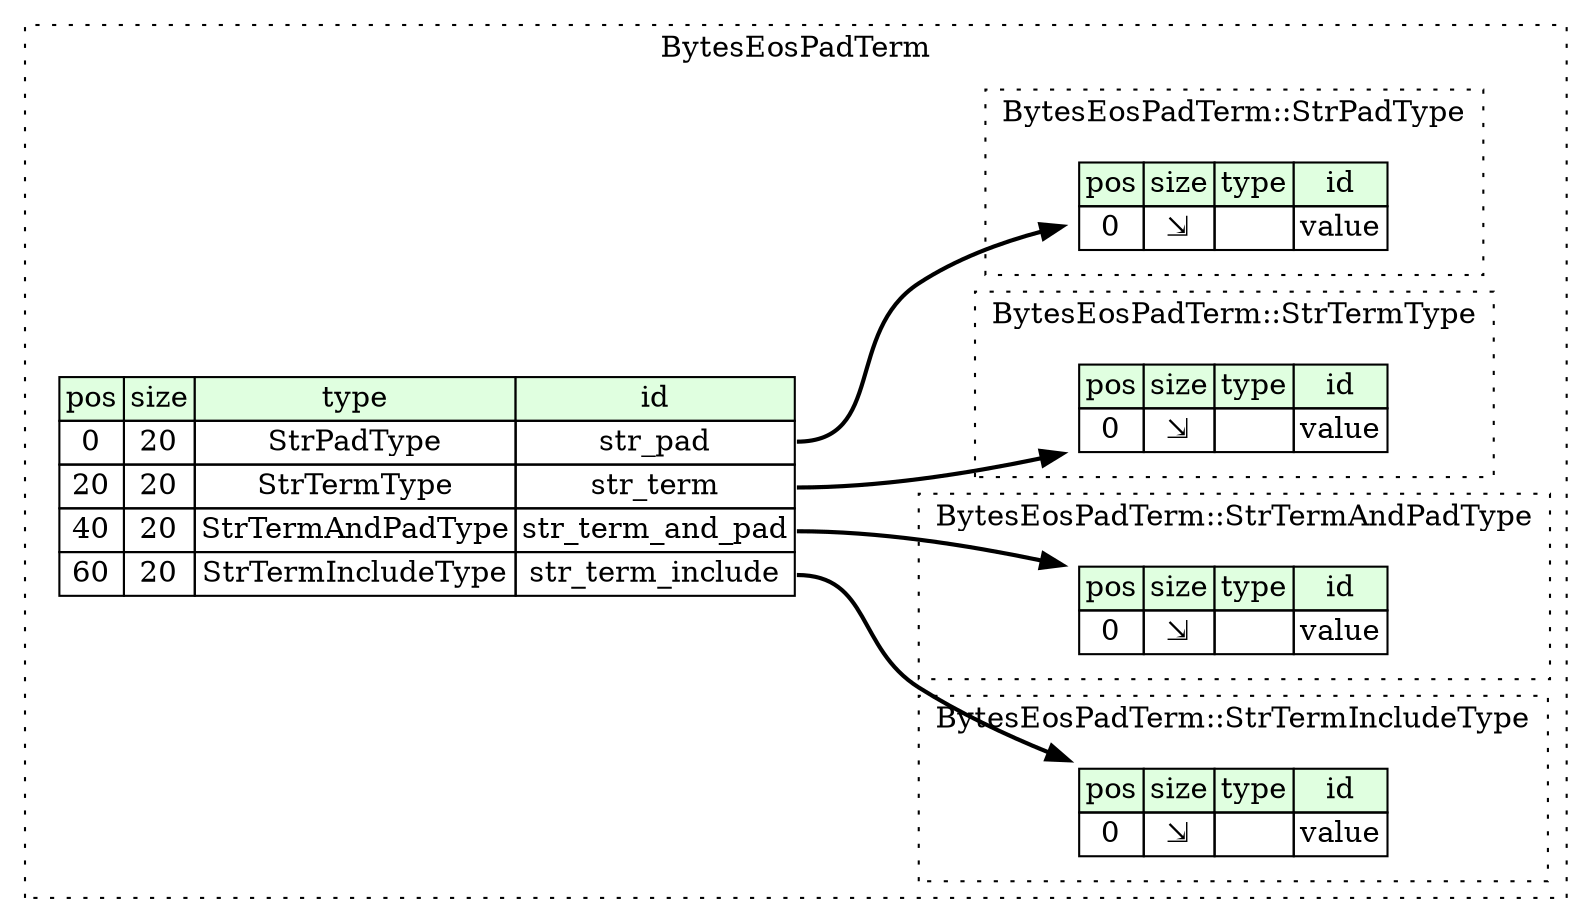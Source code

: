 digraph {
	rankdir=LR;
	node [shape=plaintext];
	subgraph cluster__bytes_eos_pad_term {
		label="BytesEosPadTerm";
		graph[style=dotted];

		bytes_eos_pad_term__seq [label=<<TABLE BORDER="0" CELLBORDER="1" CELLSPACING="0">
			<TR><TD BGCOLOR="#E0FFE0">pos</TD><TD BGCOLOR="#E0FFE0">size</TD><TD BGCOLOR="#E0FFE0">type</TD><TD BGCOLOR="#E0FFE0">id</TD></TR>
			<TR><TD PORT="str_pad_pos">0</TD><TD PORT="str_pad_size">20</TD><TD>StrPadType</TD><TD PORT="str_pad_type">str_pad</TD></TR>
			<TR><TD PORT="str_term_pos">20</TD><TD PORT="str_term_size">20</TD><TD>StrTermType</TD><TD PORT="str_term_type">str_term</TD></TR>
			<TR><TD PORT="str_term_and_pad_pos">40</TD><TD PORT="str_term_and_pad_size">20</TD><TD>StrTermAndPadType</TD><TD PORT="str_term_and_pad_type">str_term_and_pad</TD></TR>
			<TR><TD PORT="str_term_include_pos">60</TD><TD PORT="str_term_include_size">20</TD><TD>StrTermIncludeType</TD><TD PORT="str_term_include_type">str_term_include</TD></TR>
		</TABLE>>];
		subgraph cluster__str_pad_type {
			label="BytesEosPadTerm::StrPadType";
			graph[style=dotted];

			str_pad_type__seq [label=<<TABLE BORDER="0" CELLBORDER="1" CELLSPACING="0">
				<TR><TD BGCOLOR="#E0FFE0">pos</TD><TD BGCOLOR="#E0FFE0">size</TD><TD BGCOLOR="#E0FFE0">type</TD><TD BGCOLOR="#E0FFE0">id</TD></TR>
				<TR><TD PORT="value_pos">0</TD><TD PORT="value_size">⇲</TD><TD></TD><TD PORT="value_type">value</TD></TR>
			</TABLE>>];
		}
		subgraph cluster__str_term_and_pad_type {
			label="BytesEosPadTerm::StrTermAndPadType";
			graph[style=dotted];

			str_term_and_pad_type__seq [label=<<TABLE BORDER="0" CELLBORDER="1" CELLSPACING="0">
				<TR><TD BGCOLOR="#E0FFE0">pos</TD><TD BGCOLOR="#E0FFE0">size</TD><TD BGCOLOR="#E0FFE0">type</TD><TD BGCOLOR="#E0FFE0">id</TD></TR>
				<TR><TD PORT="value_pos">0</TD><TD PORT="value_size">⇲</TD><TD></TD><TD PORT="value_type">value</TD></TR>
			</TABLE>>];
		}
		subgraph cluster__str_term_include_type {
			label="BytesEosPadTerm::StrTermIncludeType";
			graph[style=dotted];

			str_term_include_type__seq [label=<<TABLE BORDER="0" CELLBORDER="1" CELLSPACING="0">
				<TR><TD BGCOLOR="#E0FFE0">pos</TD><TD BGCOLOR="#E0FFE0">size</TD><TD BGCOLOR="#E0FFE0">type</TD><TD BGCOLOR="#E0FFE0">id</TD></TR>
				<TR><TD PORT="value_pos">0</TD><TD PORT="value_size">⇲</TD><TD></TD><TD PORT="value_type">value</TD></TR>
			</TABLE>>];
		}
		subgraph cluster__str_term_type {
			label="BytesEosPadTerm::StrTermType";
			graph[style=dotted];

			str_term_type__seq [label=<<TABLE BORDER="0" CELLBORDER="1" CELLSPACING="0">
				<TR><TD BGCOLOR="#E0FFE0">pos</TD><TD BGCOLOR="#E0FFE0">size</TD><TD BGCOLOR="#E0FFE0">type</TD><TD BGCOLOR="#E0FFE0">id</TD></TR>
				<TR><TD PORT="value_pos">0</TD><TD PORT="value_size">⇲</TD><TD></TD><TD PORT="value_type">value</TD></TR>
			</TABLE>>];
		}
	}
	bytes_eos_pad_term__seq:str_pad_type -> str_pad_type__seq [style=bold];
	bytes_eos_pad_term__seq:str_term_type -> str_term_type__seq [style=bold];
	bytes_eos_pad_term__seq:str_term_and_pad_type -> str_term_and_pad_type__seq [style=bold];
	bytes_eos_pad_term__seq:str_term_include_type -> str_term_include_type__seq [style=bold];
}
